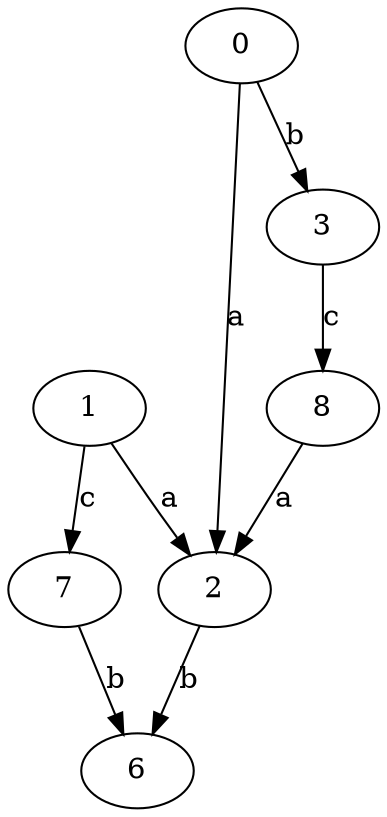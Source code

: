 strict digraph  {
1;
2;
3;
0;
6;
7;
8;
1 -> 2  [label=a];
1 -> 7  [label=c];
2 -> 6  [label=b];
3 -> 8  [label=c];
0 -> 2  [label=a];
0 -> 3  [label=b];
7 -> 6  [label=b];
8 -> 2  [label=a];
}
